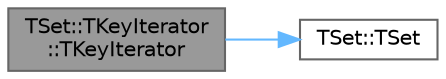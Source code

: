digraph "TSet::TKeyIterator::TKeyIterator"
{
 // INTERACTIVE_SVG=YES
 // LATEX_PDF_SIZE
  bgcolor="transparent";
  edge [fontname=Helvetica,fontsize=10,labelfontname=Helvetica,labelfontsize=10];
  node [fontname=Helvetica,fontsize=10,shape=box,height=0.2,width=0.4];
  rankdir="LR";
  Node1 [id="Node000001",label="TSet::TKeyIterator\l::TKeyIterator",height=0.2,width=0.4,color="gray40", fillcolor="grey60", style="filled", fontcolor="black",tooltip=" "];
  Node1 -> Node2 [id="edge1_Node000001_Node000002",color="steelblue1",style="solid",tooltip=" "];
  Node2 [id="Node000002",label="TSet::TSet",height=0.2,width=0.4,color="grey40", fillcolor="white", style="filled",URL="$d5/d15/classTSet.html#aa508fb8970fbe6ddcf293f8e6008f6ca",tooltip="Initialization constructor."];
}

